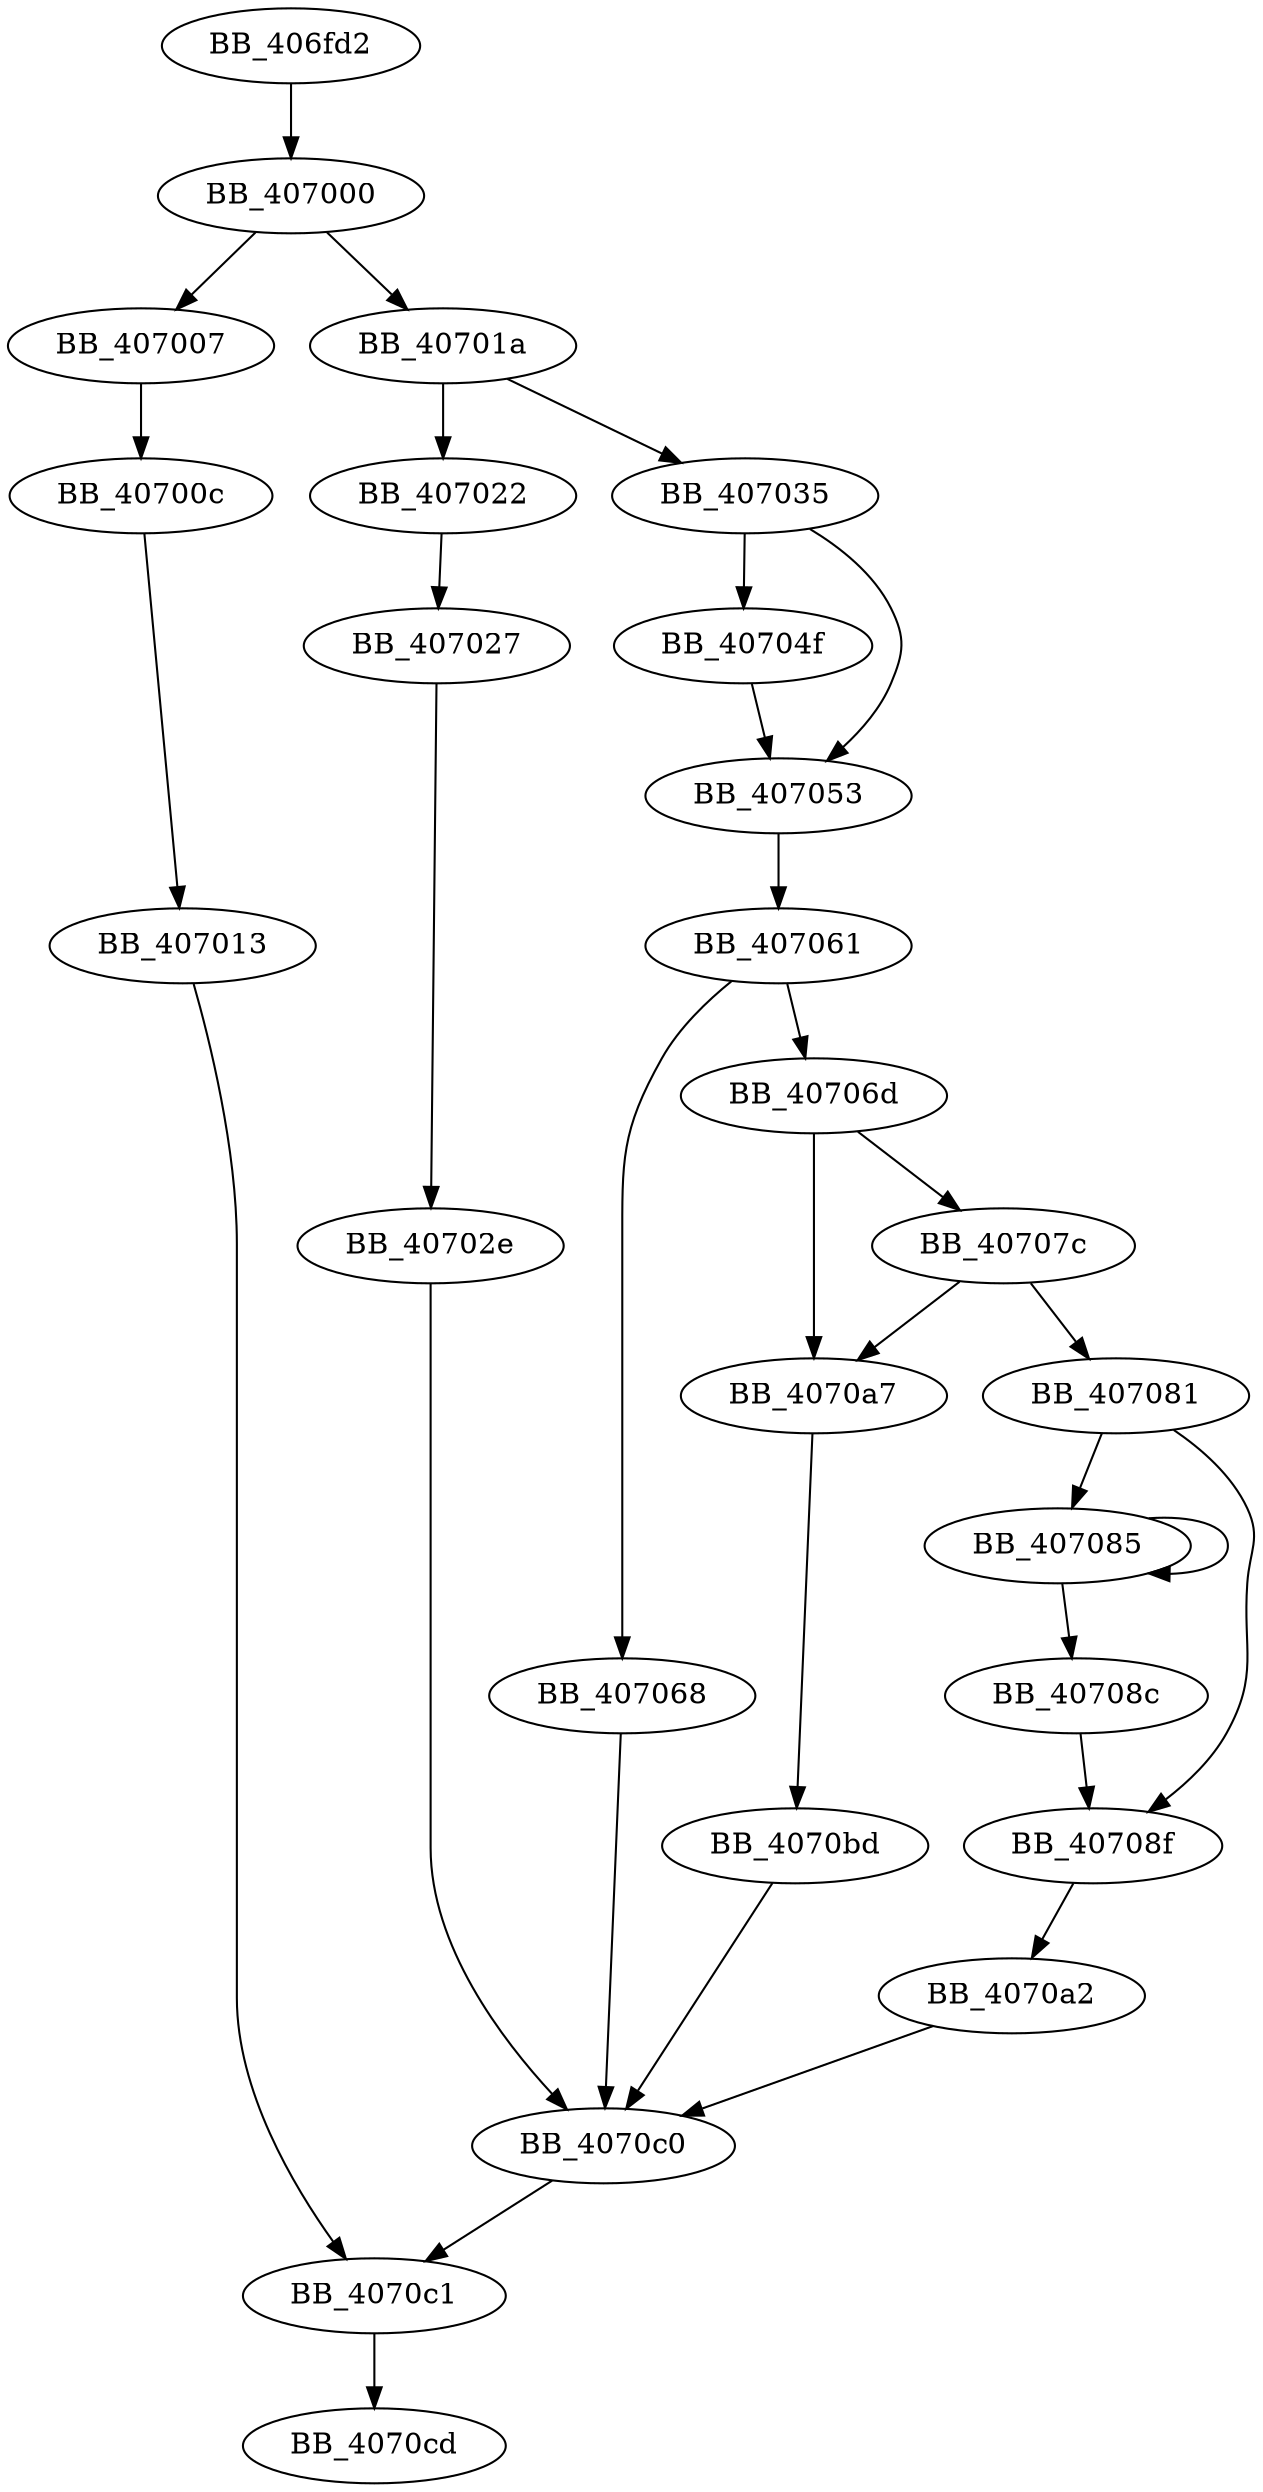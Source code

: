DiGraph __cftog_l{
BB_406fd2->BB_407000
BB_407000->BB_407007
BB_407000->BB_40701a
BB_407007->BB_40700c
BB_40700c->BB_407013
BB_407013->BB_4070c1
BB_40701a->BB_407022
BB_40701a->BB_407035
BB_407022->BB_407027
BB_407027->BB_40702e
BB_40702e->BB_4070c0
BB_407035->BB_40704f
BB_407035->BB_407053
BB_40704f->BB_407053
BB_407053->BB_407061
BB_407061->BB_407068
BB_407061->BB_40706d
BB_407068->BB_4070c0
BB_40706d->BB_40707c
BB_40706d->BB_4070a7
BB_40707c->BB_407081
BB_40707c->BB_4070a7
BB_407081->BB_407085
BB_407081->BB_40708f
BB_407085->BB_407085
BB_407085->BB_40708c
BB_40708c->BB_40708f
BB_40708f->BB_4070a2
BB_4070a2->BB_4070c0
BB_4070a7->BB_4070bd
BB_4070bd->BB_4070c0
BB_4070c0->BB_4070c1
BB_4070c1->BB_4070cd
}
